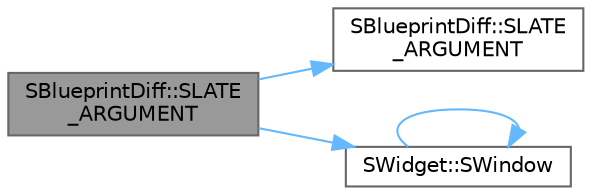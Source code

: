 digraph "SBlueprintDiff::SLATE_ARGUMENT"
{
 // INTERACTIVE_SVG=YES
 // LATEX_PDF_SIZE
  bgcolor="transparent";
  edge [fontname=Helvetica,fontsize=10,labelfontname=Helvetica,labelfontsize=10];
  node [fontname=Helvetica,fontsize=10,shape=box,height=0.2,width=0.4];
  rankdir="LR";
  Node1 [id="Node000001",label="SBlueprintDiff::SLATE\l_ARGUMENT",height=0.2,width=0.4,color="gray40", fillcolor="grey60", style="filled", fontcolor="black",tooltip=" "];
  Node1 -> Node2 [id="edge1_Node000001_Node000002",color="steelblue1",style="solid",tooltip=" "];
  Node2 [id="Node000002",label="SBlueprintDiff::SLATE\l_ARGUMENT",height=0.2,width=0.4,color="grey40", fillcolor="white", style="filled",URL="$db/d14/classSBlueprintDiff.html#afb52607ecdaa6a2fa8d1b2a317f791f5",tooltip=" "];
  Node1 -> Node3 [id="edge2_Node000001_Node000003",color="steelblue1",style="solid",tooltip=" "];
  Node3 [id="Node000003",label="SWidget::SWindow",height=0.2,width=0.4,color="grey40", fillcolor="white", style="filled",URL="$dd/de2/classSWidget.html#a2eae8b88616991b4d76006685a16033f",tooltip=" "];
  Node3 -> Node3 [id="edge3_Node000003_Node000003",color="steelblue1",style="solid",tooltip=" "];
}
